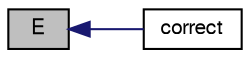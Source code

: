 digraph "E"
{
  bgcolor="transparent";
  edge [fontname="FreeSans",fontsize="10",labelfontname="FreeSans",labelfontsize="10"];
  node [fontname="FreeSans",fontsize="10",shape=record];
  rankdir="LR";
  Node1 [label="E",height=0.2,width=0.4,color="black", fillcolor="grey75", style="filled" fontcolor="black"];
  Node1 -> Node2 [dir="back",color="midnightblue",fontsize="10",style="solid",fontname="FreeSans"];
  Node2 [label="correct",height=0.2,width=0.4,color="black",URL="$a01274.html#a3ae44b28050c3aa494c1d8e18cf618c1",tooltip="Solve the turbulence equations and correct the turbulence viscosity. "];
}
